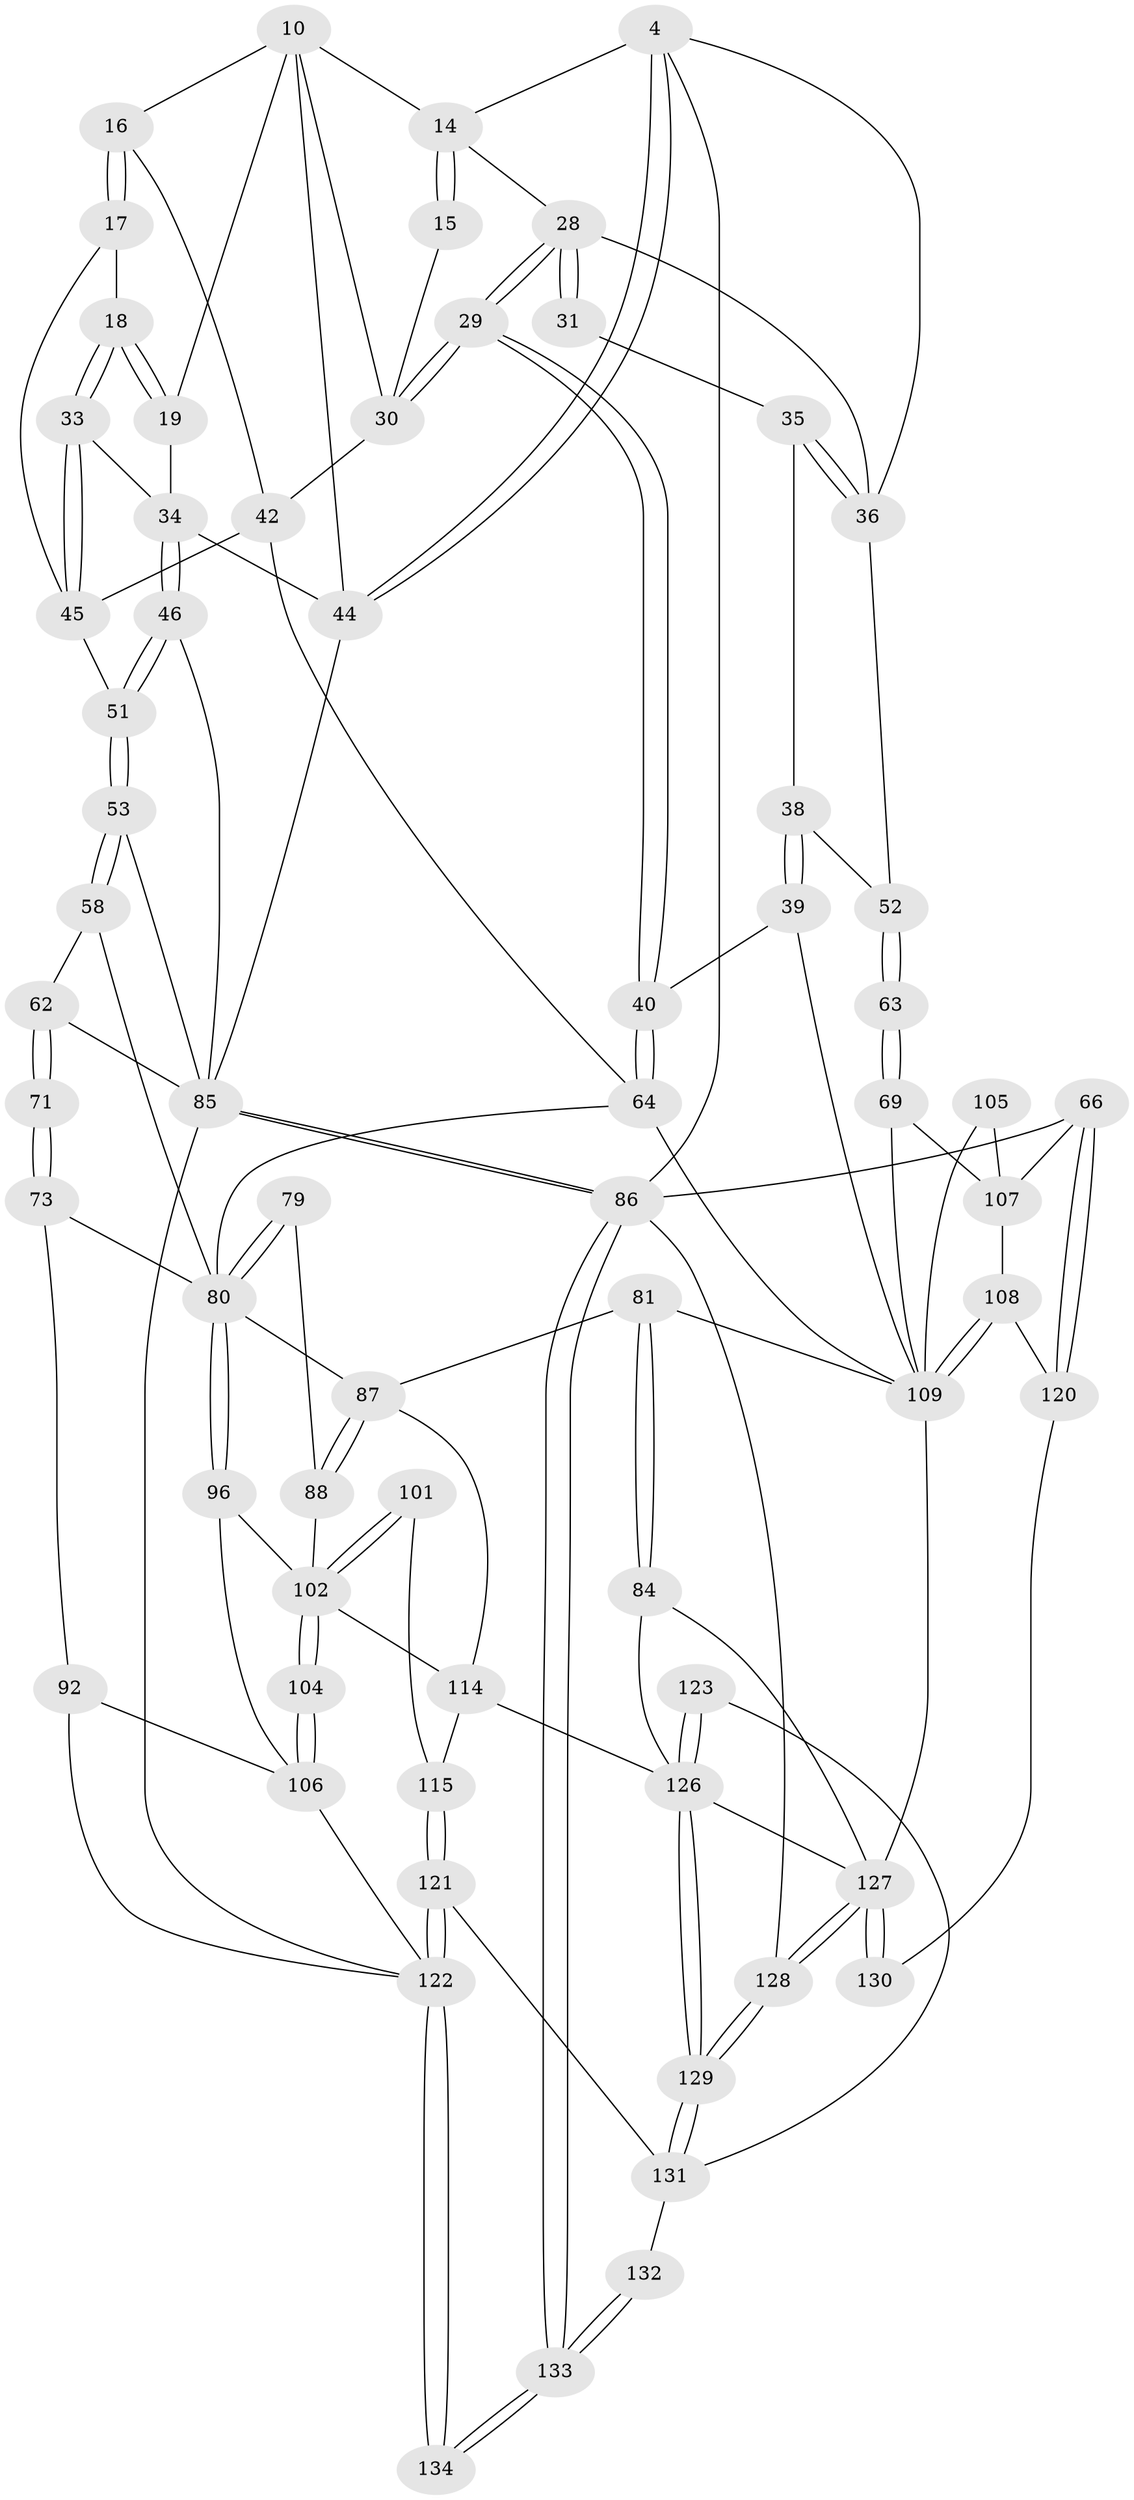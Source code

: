 // original degree distribution, {3: 0.014925373134328358, 4: 0.291044776119403, 6: 0.27611940298507465, 5: 0.417910447761194}
// Generated by graph-tools (version 1.1) at 2025/00/03/09/25 05:00:29]
// undirected, 67 vertices, 156 edges
graph export_dot {
graph [start="1"]
  node [color=gray90,style=filled];
  4 [pos="+0+0",super="+3"];
  10 [pos="+0.23357409070106483+0",super="+6+9"];
  14 [pos="+0.8018859470387024+0.0927625229282629",super="+2+1+7"];
  15 [pos="+0.7437384644636158+0.11642922361985766"];
  16 [pos="+0.3941884552847834+0.16344700465203174"];
  17 [pos="+0.3697048731273619+0.18197928889124967"];
  18 [pos="+0.35914179214501185+0.18161276955692085"];
  19 [pos="+0.30547597864010556+0.15466795932472727",super="+11"];
  28 [pos="+0.8049183836922135+0.2884293450207297",super="+24+23"];
  29 [pos="+0.7232413077280344+0.3711546658558037"];
  30 [pos="+0.7183300891870146+0.3679875880728593",super="+21"];
  31 [pos="+0.8991368978039845+0.22458730661201995"];
  33 [pos="+0.239831420082559+0.2758569346887952"];
  34 [pos="+0.17775918411673627+0.274343990699273",super="+26+25+12"];
  35 [pos="+0.9115050176956222+0.232079229720846"];
  36 [pos="+1+0.15579468957616266",super="+22"];
  38 [pos="+0.832974251880846+0.420676565570137",super="+37"];
  39 [pos="+0.7808427304878599+0.44087507220865385"];
  40 [pos="+0.7756942879245198+0.4361294323288687"];
  42 [pos="+0.4845032425709666+0.4173917753468784",super="+41+32"];
  44 [pos="+0+0.32547718832167544",super="+27+13"];
  45 [pos="+0.33035034609154595+0.3705453363732299",super="+43"];
  46 [pos="+0.1698821606655727+0.2928951065932087"];
  51 [pos="+0.2976780247706038+0.3956942921132864"];
  52 [pos="+0.9013832522090799+0.41217770440153767",super="+50"];
  53 [pos="+0.25938637601119047+0.4317999299213929"];
  58 [pos="+0.2807973772105405+0.5384316079068396"];
  62 [pos="+0.2156080353296095+0.5497352785820352",super="+59+60"];
  63 [pos="+1+0.46223079893472374"];
  64 [pos="+0.5640323729616009+0.5832408590167929",super="+55"];
  66 [pos="+1+1"];
  69 [pos="+1+0.5589671898618997"];
  71 [pos="+0.17313926815906572+0.6440986485047259"];
  73 [pos="+0.17482165067832464+0.6647079422680081"];
  79 [pos="+0.39987541327055504+0.68636971500202"];
  80 [pos="+0.2831540704158065+0.7046770528324154",super="+72+57+78"];
  81 [pos="+0.5470066798426136+0.6153405292192581"];
  84 [pos="+0.6036721832128256+0.7655897395689019"];
  85 [pos="+0+0.7266749637239033",super="+61+48+54"];
  86 [pos="+0+1",super="+65"];
  87 [pos="+0.479044848901442+0.7328136024017443",super="+82"];
  88 [pos="+0.4018259215836294+0.6882585992225043"];
  92 [pos="+0.013118908637274792+0.7207037838771492",super="+91"];
  96 [pos="+0.2823698049941361+0.7113674349641069"];
  101 [pos="+0.3086753458219079+0.8525781582278399"];
  102 [pos="+0.30097188501264954+0.8516141915787848",super="+95+94+100"];
  104 [pos="+0.26203981838030155+0.8537740837622525"];
  105 [pos="+0.9322233918319617+0.7321089073745499"];
  106 [pos="+0.2191846983643445+0.9045095811071376",super="+99+98"];
  107 [pos="+0.921658700537493+0.8544623514648964",super="+67+68"];
  108 [pos="+0.9203527309557545+0.8557264719619075"];
  109 [pos="+0.8176797415716739+0.8969478798680358",super="+75+74+70+77"];
  114 [pos="+0.43456209586346317+0.8596416430534025",super="+103"];
  115 [pos="+0.351932390195158+0.8636023651204877"];
  120 [pos="+0.9501216216967163+0.947524853521984"];
  121 [pos="+0.3759929410550816+0.9498345342016747"];
  122 [pos="+0.21615482889839713+0.9327779069123762",super="+112+113"];
  123 [pos="+0.452366163006777+0.8917411797843734"];
  126 [pos="+0.5104903491535936+0.9629780267260372",super="+119+116+117"];
  127 [pos="+0.7152250572174932+1",super="+118+111+110"];
  128 [pos="+0.7034440984419363+1"];
  129 [pos="+0.5805594038187106+1"];
  130 [pos="+0.7904632509079678+0.9588417997058691"];
  131 [pos="+0.4664331603415504+1",super="+124+125"];
  132 [pos="+0.4075125276503274+1"];
  133 [pos="+0.17346336432902018+1"];
  134 [pos="+0.17632932486223024+1"];
  4 -- 44 [weight=2];
  4 -- 44;
  4 -- 86 [weight=2];
  4 -- 14;
  4 -- 36;
  10 -- 19;
  10 -- 44;
  10 -- 16;
  10 -- 14;
  10 -- 30;
  14 -- 15 [weight=2];
  14 -- 15;
  14 -- 28;
  15 -- 30;
  16 -- 17;
  16 -- 17;
  16 -- 42;
  17 -- 18;
  17 -- 45;
  18 -- 19;
  18 -- 19;
  18 -- 33;
  18 -- 33;
  19 -- 34 [weight=2];
  28 -- 29;
  28 -- 29;
  28 -- 31 [weight=2];
  28 -- 31;
  28 -- 36;
  29 -- 30;
  29 -- 30;
  29 -- 40;
  29 -- 40;
  30 -- 42 [weight=2];
  31 -- 35;
  33 -- 34;
  33 -- 45;
  33 -- 45;
  34 -- 46;
  34 -- 46;
  34 -- 44 [weight=2];
  35 -- 36;
  35 -- 36;
  35 -- 38;
  36 -- 52;
  38 -- 39;
  38 -- 39;
  38 -- 52 [weight=2];
  39 -- 40;
  39 -- 109;
  40 -- 64;
  40 -- 64;
  42 -- 45;
  42 -- 64;
  44 -- 85;
  45 -- 51;
  46 -- 51;
  46 -- 51;
  46 -- 85;
  51 -- 53;
  51 -- 53;
  52 -- 63 [weight=2];
  52 -- 63;
  53 -- 58;
  53 -- 58;
  53 -- 85;
  58 -- 62;
  58 -- 80;
  62 -- 71 [weight=2];
  62 -- 71;
  62 -- 85 [weight=2];
  63 -- 69;
  63 -- 69;
  64 -- 80;
  64 -- 109;
  66 -- 120;
  66 -- 120;
  66 -- 86;
  66 -- 107;
  69 -- 107;
  69 -- 109;
  71 -- 73;
  71 -- 73;
  73 -- 80;
  73 -- 92;
  79 -- 80 [weight=2];
  79 -- 80;
  79 -- 88;
  80 -- 96;
  80 -- 96;
  80 -- 87;
  81 -- 84;
  81 -- 84;
  81 -- 87;
  81 -- 109;
  84 -- 127;
  84 -- 126;
  85 -- 86;
  85 -- 86;
  85 -- 122;
  86 -- 133;
  86 -- 133;
  86 -- 128;
  87 -- 88;
  87 -- 88;
  87 -- 114;
  88 -- 102;
  92 -- 106 [weight=2];
  92 -- 122;
  96 -- 102;
  96 -- 106;
  101 -- 102 [weight=2];
  101 -- 102;
  101 -- 115;
  102 -- 104;
  102 -- 104;
  102 -- 114;
  104 -- 106 [weight=2];
  104 -- 106;
  105 -- 107 [weight=2];
  105 -- 109;
  106 -- 122;
  107 -- 108;
  108 -- 109;
  108 -- 109;
  108 -- 120;
  109 -- 127 [weight=2];
  114 -- 115;
  114 -- 126 [weight=2];
  115 -- 121;
  115 -- 121;
  120 -- 130;
  121 -- 122;
  121 -- 122;
  121 -- 131;
  122 -- 134 [weight=2];
  122 -- 134;
  123 -- 126 [weight=2];
  123 -- 126;
  123 -- 131;
  126 -- 129;
  126 -- 129;
  126 -- 127;
  127 -- 128;
  127 -- 128;
  127 -- 130 [weight=2];
  127 -- 130;
  128 -- 129;
  128 -- 129;
  129 -- 131;
  129 -- 131;
  131 -- 132 [weight=2];
  132 -- 133;
  132 -- 133;
  133 -- 134;
  133 -- 134;
}
